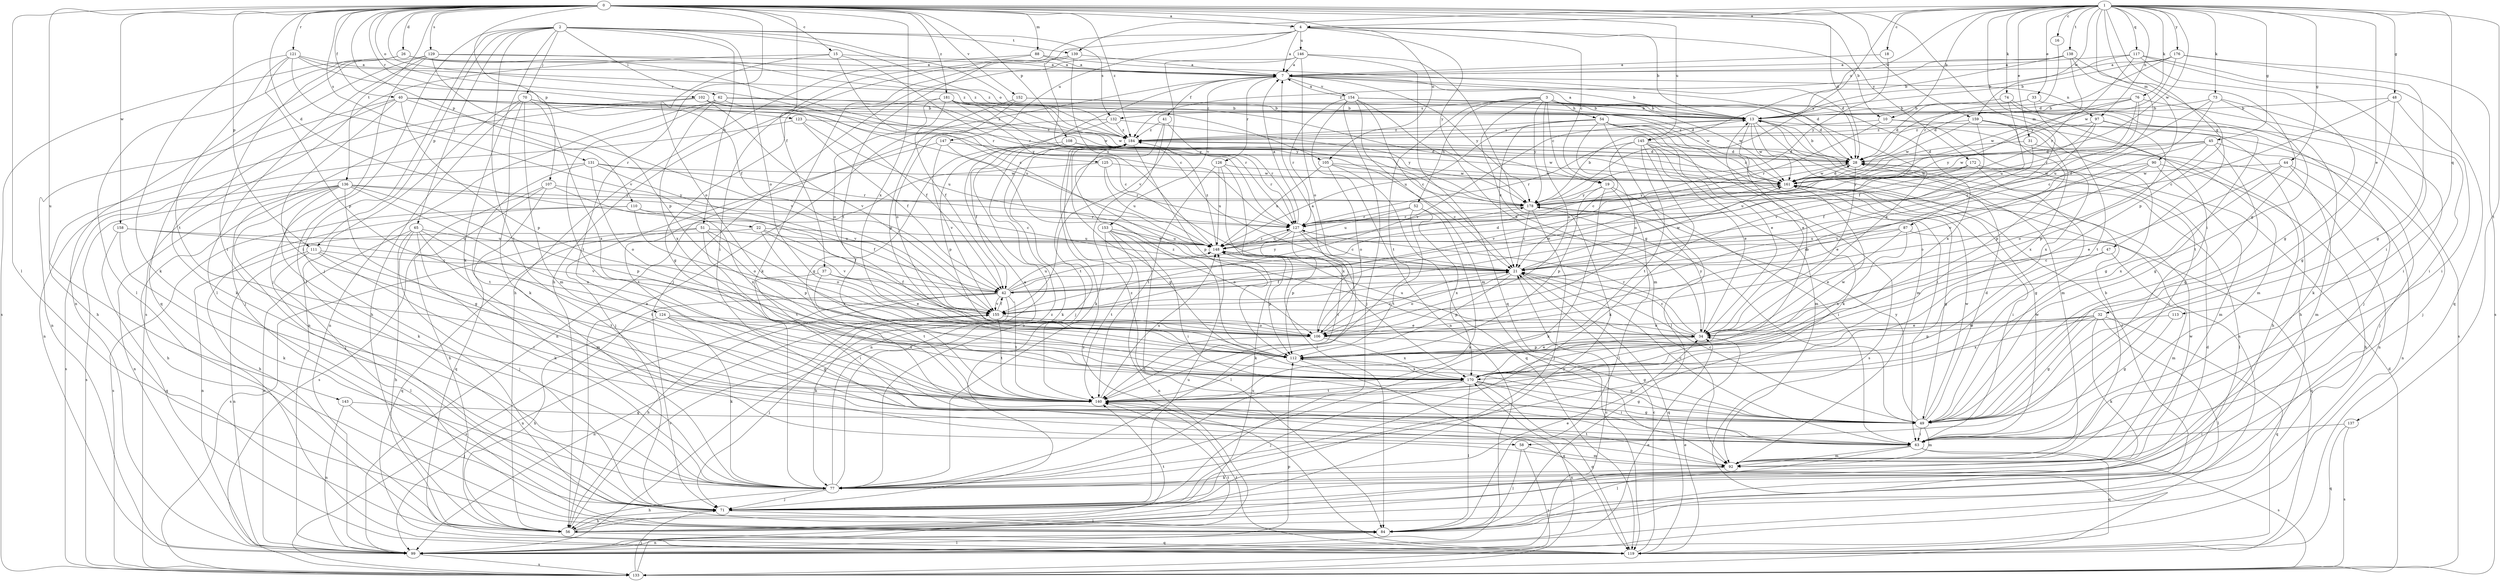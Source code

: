 strict digraph  {
0;
1;
2;
3;
4;
7;
10;
13;
15;
16;
18;
19;
21;
22;
26;
28;
31;
32;
33;
34;
37;
40;
41;
42;
44;
45;
47;
48;
49;
51;
52;
54;
56;
58;
62;
63;
65;
70;
71;
73;
74;
76;
77;
84;
87;
88;
90;
92;
97;
99;
102;
105;
106;
107;
108;
110;
111;
112;
113;
117;
119;
121;
123;
124;
125;
126;
127;
129;
131;
132;
133;
136;
137;
138;
139;
140;
143;
145;
146;
147;
148;
152;
153;
154;
155;
158;
159;
161;
170;
172;
176;
178;
181;
184;
0 -> 4  [label=a];
0 -> 15  [label=c];
0 -> 22  [label=d];
0 -> 26  [label=d];
0 -> 28  [label=d];
0 -> 37  [label=f];
0 -> 40  [label=f];
0 -> 84  [label=l];
0 -> 87  [label=m];
0 -> 88  [label=m];
0 -> 102  [label=o];
0 -> 105  [label=o];
0 -> 107  [label=p];
0 -> 108  [label=p];
0 -> 110  [label=p];
0 -> 111  [label=p];
0 -> 121  [label=r];
0 -> 123  [label=r];
0 -> 124  [label=r];
0 -> 125  [label=r];
0 -> 129  [label=s];
0 -> 131  [label=s];
0 -> 136  [label=t];
0 -> 143  [label=u];
0 -> 145  [label=u];
0 -> 152  [label=v];
0 -> 158  [label=w];
0 -> 159  [label=w];
0 -> 170  [label=x];
0 -> 172  [label=y];
0 -> 181  [label=z];
0 -> 184  [label=z];
1 -> 4  [label=a];
1 -> 10  [label=b];
1 -> 16  [label=c];
1 -> 18  [label=c];
1 -> 31  [label=e];
1 -> 32  [label=e];
1 -> 33  [label=e];
1 -> 44  [label=g];
1 -> 45  [label=g];
1 -> 47  [label=g];
1 -> 48  [label=g];
1 -> 49  [label=g];
1 -> 58  [label=i];
1 -> 73  [label=k];
1 -> 74  [label=k];
1 -> 76  [label=k];
1 -> 90  [label=m];
1 -> 97  [label=n];
1 -> 113  [label=q];
1 -> 117  [label=q];
1 -> 137  [label=t];
1 -> 138  [label=t];
1 -> 139  [label=t];
1 -> 145  [label=u];
1 -> 159  [label=w];
1 -> 161  [label=w];
1 -> 176  [label=y];
1 -> 178  [label=y];
2 -> 19  [label=c];
2 -> 51  [label=h];
2 -> 58  [label=i];
2 -> 62  [label=i];
2 -> 65  [label=j];
2 -> 70  [label=j];
2 -> 71  [label=j];
2 -> 77  [label=k];
2 -> 84  [label=l];
2 -> 105  [label=o];
2 -> 106  [label=o];
2 -> 111  [label=p];
2 -> 132  [label=s];
2 -> 139  [label=t];
3 -> 19  [label=c];
3 -> 28  [label=d];
3 -> 34  [label=e];
3 -> 52  [label=h];
3 -> 54  [label=h];
3 -> 56  [label=h];
3 -> 92  [label=m];
3 -> 106  [label=o];
3 -> 132  [label=s];
3 -> 140  [label=t];
3 -> 170  [label=x];
3 -> 178  [label=y];
4 -> 7  [label=a];
4 -> 10  [label=b];
4 -> 13  [label=b];
4 -> 19  [label=c];
4 -> 56  [label=h];
4 -> 140  [label=t];
4 -> 146  [label=u];
4 -> 147  [label=u];
4 -> 178  [label=y];
7 -> 13  [label=b];
7 -> 28  [label=d];
7 -> 41  [label=f];
7 -> 97  [label=n];
7 -> 126  [label=r];
7 -> 153  [label=v];
7 -> 154  [label=v];
7 -> 178  [label=y];
10 -> 71  [label=j];
10 -> 127  [label=r];
10 -> 170  [label=x];
10 -> 184  [label=z];
13 -> 7  [label=a];
13 -> 34  [label=e];
13 -> 56  [label=h];
13 -> 84  [label=l];
13 -> 92  [label=m];
13 -> 99  [label=n];
13 -> 155  [label=v];
13 -> 161  [label=w];
13 -> 184  [label=z];
15 -> 7  [label=a];
15 -> 21  [label=c];
15 -> 106  [label=o];
15 -> 127  [label=r];
15 -> 133  [label=s];
16 -> 127  [label=r];
18 -> 7  [label=a];
18 -> 178  [label=y];
19 -> 63  [label=i];
19 -> 77  [label=k];
19 -> 84  [label=l];
19 -> 112  [label=p];
19 -> 178  [label=y];
21 -> 42  [label=f];
21 -> 106  [label=o];
21 -> 112  [label=p];
21 -> 119  [label=q];
21 -> 161  [label=w];
22 -> 42  [label=f];
22 -> 99  [label=n];
22 -> 148  [label=u];
22 -> 155  [label=v];
22 -> 170  [label=x];
26 -> 7  [label=a];
26 -> 63  [label=i];
26 -> 84  [label=l];
26 -> 127  [label=r];
26 -> 133  [label=s];
26 -> 184  [label=z];
28 -> 13  [label=b];
28 -> 34  [label=e];
28 -> 84  [label=l];
28 -> 155  [label=v];
28 -> 161  [label=w];
31 -> 28  [label=d];
31 -> 42  [label=f];
31 -> 99  [label=n];
32 -> 34  [label=e];
32 -> 49  [label=g];
32 -> 77  [label=k];
32 -> 84  [label=l];
32 -> 106  [label=o];
32 -> 112  [label=p];
32 -> 119  [label=q];
32 -> 170  [label=x];
33 -> 13  [label=b];
33 -> 28  [label=d];
33 -> 77  [label=k];
33 -> 140  [label=t];
34 -> 21  [label=c];
34 -> 112  [label=p];
34 -> 127  [label=r];
34 -> 148  [label=u];
34 -> 178  [label=y];
37 -> 34  [label=e];
37 -> 42  [label=f];
37 -> 63  [label=i];
37 -> 140  [label=t];
40 -> 13  [label=b];
40 -> 77  [label=k];
40 -> 99  [label=n];
40 -> 112  [label=p];
40 -> 140  [label=t];
40 -> 155  [label=v];
40 -> 178  [label=y];
40 -> 184  [label=z];
41 -> 71  [label=j];
41 -> 77  [label=k];
41 -> 127  [label=r];
41 -> 184  [label=z];
42 -> 28  [label=d];
42 -> 56  [label=h];
42 -> 77  [label=k];
42 -> 99  [label=n];
42 -> 133  [label=s];
42 -> 140  [label=t];
42 -> 148  [label=u];
42 -> 155  [label=v];
42 -> 161  [label=w];
42 -> 178  [label=y];
44 -> 34  [label=e];
44 -> 92  [label=m];
44 -> 99  [label=n];
44 -> 161  [label=w];
44 -> 170  [label=x];
45 -> 28  [label=d];
45 -> 49  [label=g];
45 -> 71  [label=j];
45 -> 106  [label=o];
45 -> 155  [label=v];
45 -> 161  [label=w];
47 -> 21  [label=c];
47 -> 92  [label=m];
47 -> 140  [label=t];
48 -> 13  [label=b];
48 -> 21  [label=c];
48 -> 49  [label=g];
48 -> 63  [label=i];
49 -> 21  [label=c];
49 -> 28  [label=d];
49 -> 63  [label=i];
49 -> 92  [label=m];
49 -> 112  [label=p];
49 -> 161  [label=w];
49 -> 178  [label=y];
51 -> 106  [label=o];
51 -> 112  [label=p];
51 -> 119  [label=q];
51 -> 133  [label=s];
51 -> 140  [label=t];
51 -> 148  [label=u];
52 -> 77  [label=k];
52 -> 127  [label=r];
52 -> 140  [label=t];
52 -> 148  [label=u];
52 -> 170  [label=x];
54 -> 21  [label=c];
54 -> 34  [label=e];
54 -> 63  [label=i];
54 -> 77  [label=k];
54 -> 84  [label=l];
54 -> 92  [label=m];
54 -> 106  [label=o];
54 -> 148  [label=u];
54 -> 184  [label=z];
56 -> 7  [label=a];
56 -> 28  [label=d];
56 -> 119  [label=q];
56 -> 140  [label=t];
56 -> 148  [label=u];
56 -> 155  [label=v];
56 -> 178  [label=y];
58 -> 84  [label=l];
58 -> 92  [label=m];
58 -> 133  [label=s];
62 -> 13  [label=b];
62 -> 42  [label=f];
62 -> 99  [label=n];
62 -> 140  [label=t];
62 -> 161  [label=w];
62 -> 170  [label=x];
63 -> 21  [label=c];
63 -> 84  [label=l];
63 -> 92  [label=m];
63 -> 119  [label=q];
63 -> 133  [label=s];
63 -> 161  [label=w];
63 -> 184  [label=z];
65 -> 56  [label=h];
65 -> 71  [label=j];
65 -> 77  [label=k];
65 -> 92  [label=m];
65 -> 99  [label=n];
65 -> 140  [label=t];
65 -> 148  [label=u];
70 -> 13  [label=b];
70 -> 56  [label=h];
70 -> 77  [label=k];
70 -> 92  [label=m];
70 -> 99  [label=n];
70 -> 148  [label=u];
70 -> 170  [label=x];
71 -> 34  [label=e];
71 -> 56  [label=h];
71 -> 84  [label=l];
71 -> 148  [label=u];
73 -> 13  [label=b];
73 -> 21  [label=c];
73 -> 63  [label=i];
73 -> 140  [label=t];
73 -> 148  [label=u];
74 -> 13  [label=b];
74 -> 42  [label=f];
74 -> 71  [label=j];
74 -> 133  [label=s];
76 -> 13  [label=b];
76 -> 28  [label=d];
76 -> 63  [label=i];
76 -> 127  [label=r];
76 -> 148  [label=u];
76 -> 161  [label=w];
77 -> 7  [label=a];
77 -> 56  [label=h];
77 -> 71  [label=j];
77 -> 161  [label=w];
77 -> 184  [label=z];
84 -> 99  [label=n];
87 -> 21  [label=c];
87 -> 34  [label=e];
87 -> 119  [label=q];
87 -> 148  [label=u];
87 -> 170  [label=x];
88 -> 7  [label=a];
88 -> 28  [label=d];
88 -> 56  [label=h];
88 -> 63  [label=i];
90 -> 56  [label=h];
90 -> 92  [label=m];
90 -> 106  [label=o];
90 -> 155  [label=v];
90 -> 161  [label=w];
92 -> 13  [label=b];
92 -> 77  [label=k];
92 -> 140  [label=t];
97 -> 21  [label=c];
97 -> 49  [label=g];
97 -> 112  [label=p];
97 -> 178  [label=y];
97 -> 184  [label=z];
99 -> 21  [label=c];
99 -> 34  [label=e];
99 -> 84  [label=l];
99 -> 133  [label=s];
99 -> 140  [label=t];
102 -> 13  [label=b];
102 -> 28  [label=d];
102 -> 56  [label=h];
102 -> 71  [label=j];
102 -> 155  [label=v];
102 -> 178  [label=y];
105 -> 21  [label=c];
105 -> 106  [label=o];
105 -> 119  [label=q];
105 -> 148  [label=u];
105 -> 161  [label=w];
106 -> 7  [label=a];
106 -> 21  [label=c];
106 -> 49  [label=g];
106 -> 140  [label=t];
106 -> 170  [label=x];
107 -> 56  [label=h];
107 -> 119  [label=q];
107 -> 133  [label=s];
107 -> 170  [label=x];
107 -> 178  [label=y];
108 -> 28  [label=d];
108 -> 42  [label=f];
108 -> 112  [label=p];
108 -> 127  [label=r];
108 -> 161  [label=w];
110 -> 42  [label=f];
110 -> 56  [label=h];
110 -> 106  [label=o];
110 -> 127  [label=r];
110 -> 133  [label=s];
111 -> 21  [label=c];
111 -> 63  [label=i];
111 -> 84  [label=l];
111 -> 99  [label=n];
111 -> 140  [label=t];
112 -> 34  [label=e];
112 -> 119  [label=q];
112 -> 170  [label=x];
112 -> 184  [label=z];
113 -> 34  [label=e];
113 -> 49  [label=g];
117 -> 7  [label=a];
117 -> 13  [label=b];
117 -> 49  [label=g];
117 -> 63  [label=i];
117 -> 119  [label=q];
117 -> 127  [label=r];
119 -> 21  [label=c];
119 -> 34  [label=e];
119 -> 140  [label=t];
119 -> 184  [label=z];
121 -> 7  [label=a];
121 -> 42  [label=f];
121 -> 77  [label=k];
121 -> 112  [label=p];
121 -> 140  [label=t];
121 -> 155  [label=v];
121 -> 184  [label=z];
123 -> 42  [label=f];
123 -> 99  [label=n];
123 -> 148  [label=u];
123 -> 184  [label=z];
124 -> 49  [label=g];
124 -> 56  [label=h];
124 -> 77  [label=k];
124 -> 106  [label=o];
124 -> 170  [label=x];
125 -> 127  [label=r];
125 -> 140  [label=t];
125 -> 148  [label=u];
125 -> 161  [label=w];
126 -> 84  [label=l];
126 -> 140  [label=t];
126 -> 148  [label=u];
126 -> 161  [label=w];
126 -> 170  [label=x];
127 -> 7  [label=a];
127 -> 21  [label=c];
127 -> 77  [label=k];
127 -> 112  [label=p];
127 -> 140  [label=t];
127 -> 148  [label=u];
129 -> 7  [label=a];
129 -> 71  [label=j];
129 -> 84  [label=l];
129 -> 99  [label=n];
129 -> 112  [label=p];
129 -> 119  [label=q];
129 -> 184  [label=z];
131 -> 106  [label=o];
131 -> 127  [label=r];
131 -> 133  [label=s];
131 -> 140  [label=t];
131 -> 155  [label=v];
131 -> 161  [label=w];
132 -> 49  [label=g];
132 -> 99  [label=n];
132 -> 178  [label=y];
132 -> 184  [label=z];
133 -> 28  [label=d];
133 -> 71  [label=j];
133 -> 112  [label=p];
133 -> 170  [label=x];
136 -> 21  [label=c];
136 -> 49  [label=g];
136 -> 56  [label=h];
136 -> 71  [label=j];
136 -> 77  [label=k];
136 -> 99  [label=n];
136 -> 112  [label=p];
136 -> 133  [label=s];
136 -> 170  [label=x];
136 -> 178  [label=y];
137 -> 63  [label=i];
137 -> 119  [label=q];
137 -> 133  [label=s];
138 -> 7  [label=a];
138 -> 13  [label=b];
138 -> 42  [label=f];
138 -> 112  [label=p];
138 -> 178  [label=y];
138 -> 184  [label=z];
139 -> 7  [label=a];
139 -> 21  [label=c];
139 -> 77  [label=k];
139 -> 148  [label=u];
140 -> 49  [label=g];
140 -> 148  [label=u];
143 -> 49  [label=g];
143 -> 71  [label=j];
143 -> 99  [label=n];
145 -> 21  [label=c];
145 -> 28  [label=d];
145 -> 34  [label=e];
145 -> 77  [label=k];
145 -> 92  [label=m];
145 -> 127  [label=r];
145 -> 133  [label=s];
145 -> 140  [label=t];
146 -> 7  [label=a];
146 -> 49  [label=g];
146 -> 71  [label=j];
146 -> 106  [label=o];
146 -> 119  [label=q];
146 -> 155  [label=v];
147 -> 28  [label=d];
147 -> 34  [label=e];
147 -> 71  [label=j];
147 -> 155  [label=v];
148 -> 21  [label=c];
148 -> 112  [label=p];
148 -> 127  [label=r];
148 -> 184  [label=z];
152 -> 13  [label=b];
152 -> 106  [label=o];
152 -> 112  [label=p];
152 -> 161  [label=w];
153 -> 63  [label=i];
153 -> 84  [label=l];
153 -> 99  [label=n];
153 -> 106  [label=o];
153 -> 140  [label=t];
153 -> 148  [label=u];
154 -> 7  [label=a];
154 -> 13  [label=b];
154 -> 21  [label=c];
154 -> 34  [label=e];
154 -> 71  [label=j];
154 -> 92  [label=m];
154 -> 99  [label=n];
154 -> 127  [label=r];
154 -> 161  [label=w];
155 -> 34  [label=e];
155 -> 42  [label=f];
155 -> 71  [label=j];
155 -> 99  [label=n];
155 -> 106  [label=o];
155 -> 140  [label=t];
158 -> 77  [label=k];
158 -> 119  [label=q];
158 -> 148  [label=u];
158 -> 155  [label=v];
159 -> 49  [label=g];
159 -> 92  [label=m];
159 -> 112  [label=p];
159 -> 155  [label=v];
159 -> 161  [label=w];
159 -> 170  [label=x];
159 -> 184  [label=z];
161 -> 28  [label=d];
161 -> 49  [label=g];
161 -> 63  [label=i];
161 -> 178  [label=y];
161 -> 184  [label=z];
170 -> 13  [label=b];
170 -> 49  [label=g];
170 -> 63  [label=i];
170 -> 71  [label=j];
170 -> 84  [label=l];
170 -> 119  [label=q];
170 -> 140  [label=t];
170 -> 161  [label=w];
172 -> 49  [label=g];
172 -> 63  [label=i];
172 -> 148  [label=u];
172 -> 161  [label=w];
172 -> 178  [label=y];
176 -> 7  [label=a];
176 -> 13  [label=b];
176 -> 28  [label=d];
176 -> 49  [label=g];
176 -> 133  [label=s];
176 -> 161  [label=w];
178 -> 13  [label=b];
178 -> 21  [label=c];
178 -> 71  [label=j];
178 -> 127  [label=r];
181 -> 13  [label=b];
181 -> 21  [label=c];
181 -> 42  [label=f];
181 -> 49  [label=g];
181 -> 106  [label=o];
181 -> 127  [label=r];
181 -> 161  [label=w];
181 -> 178  [label=y];
184 -> 28  [label=d];
184 -> 49  [label=g];
184 -> 77  [label=k];
184 -> 99  [label=n];
184 -> 112  [label=p];
184 -> 140  [label=t];
}
